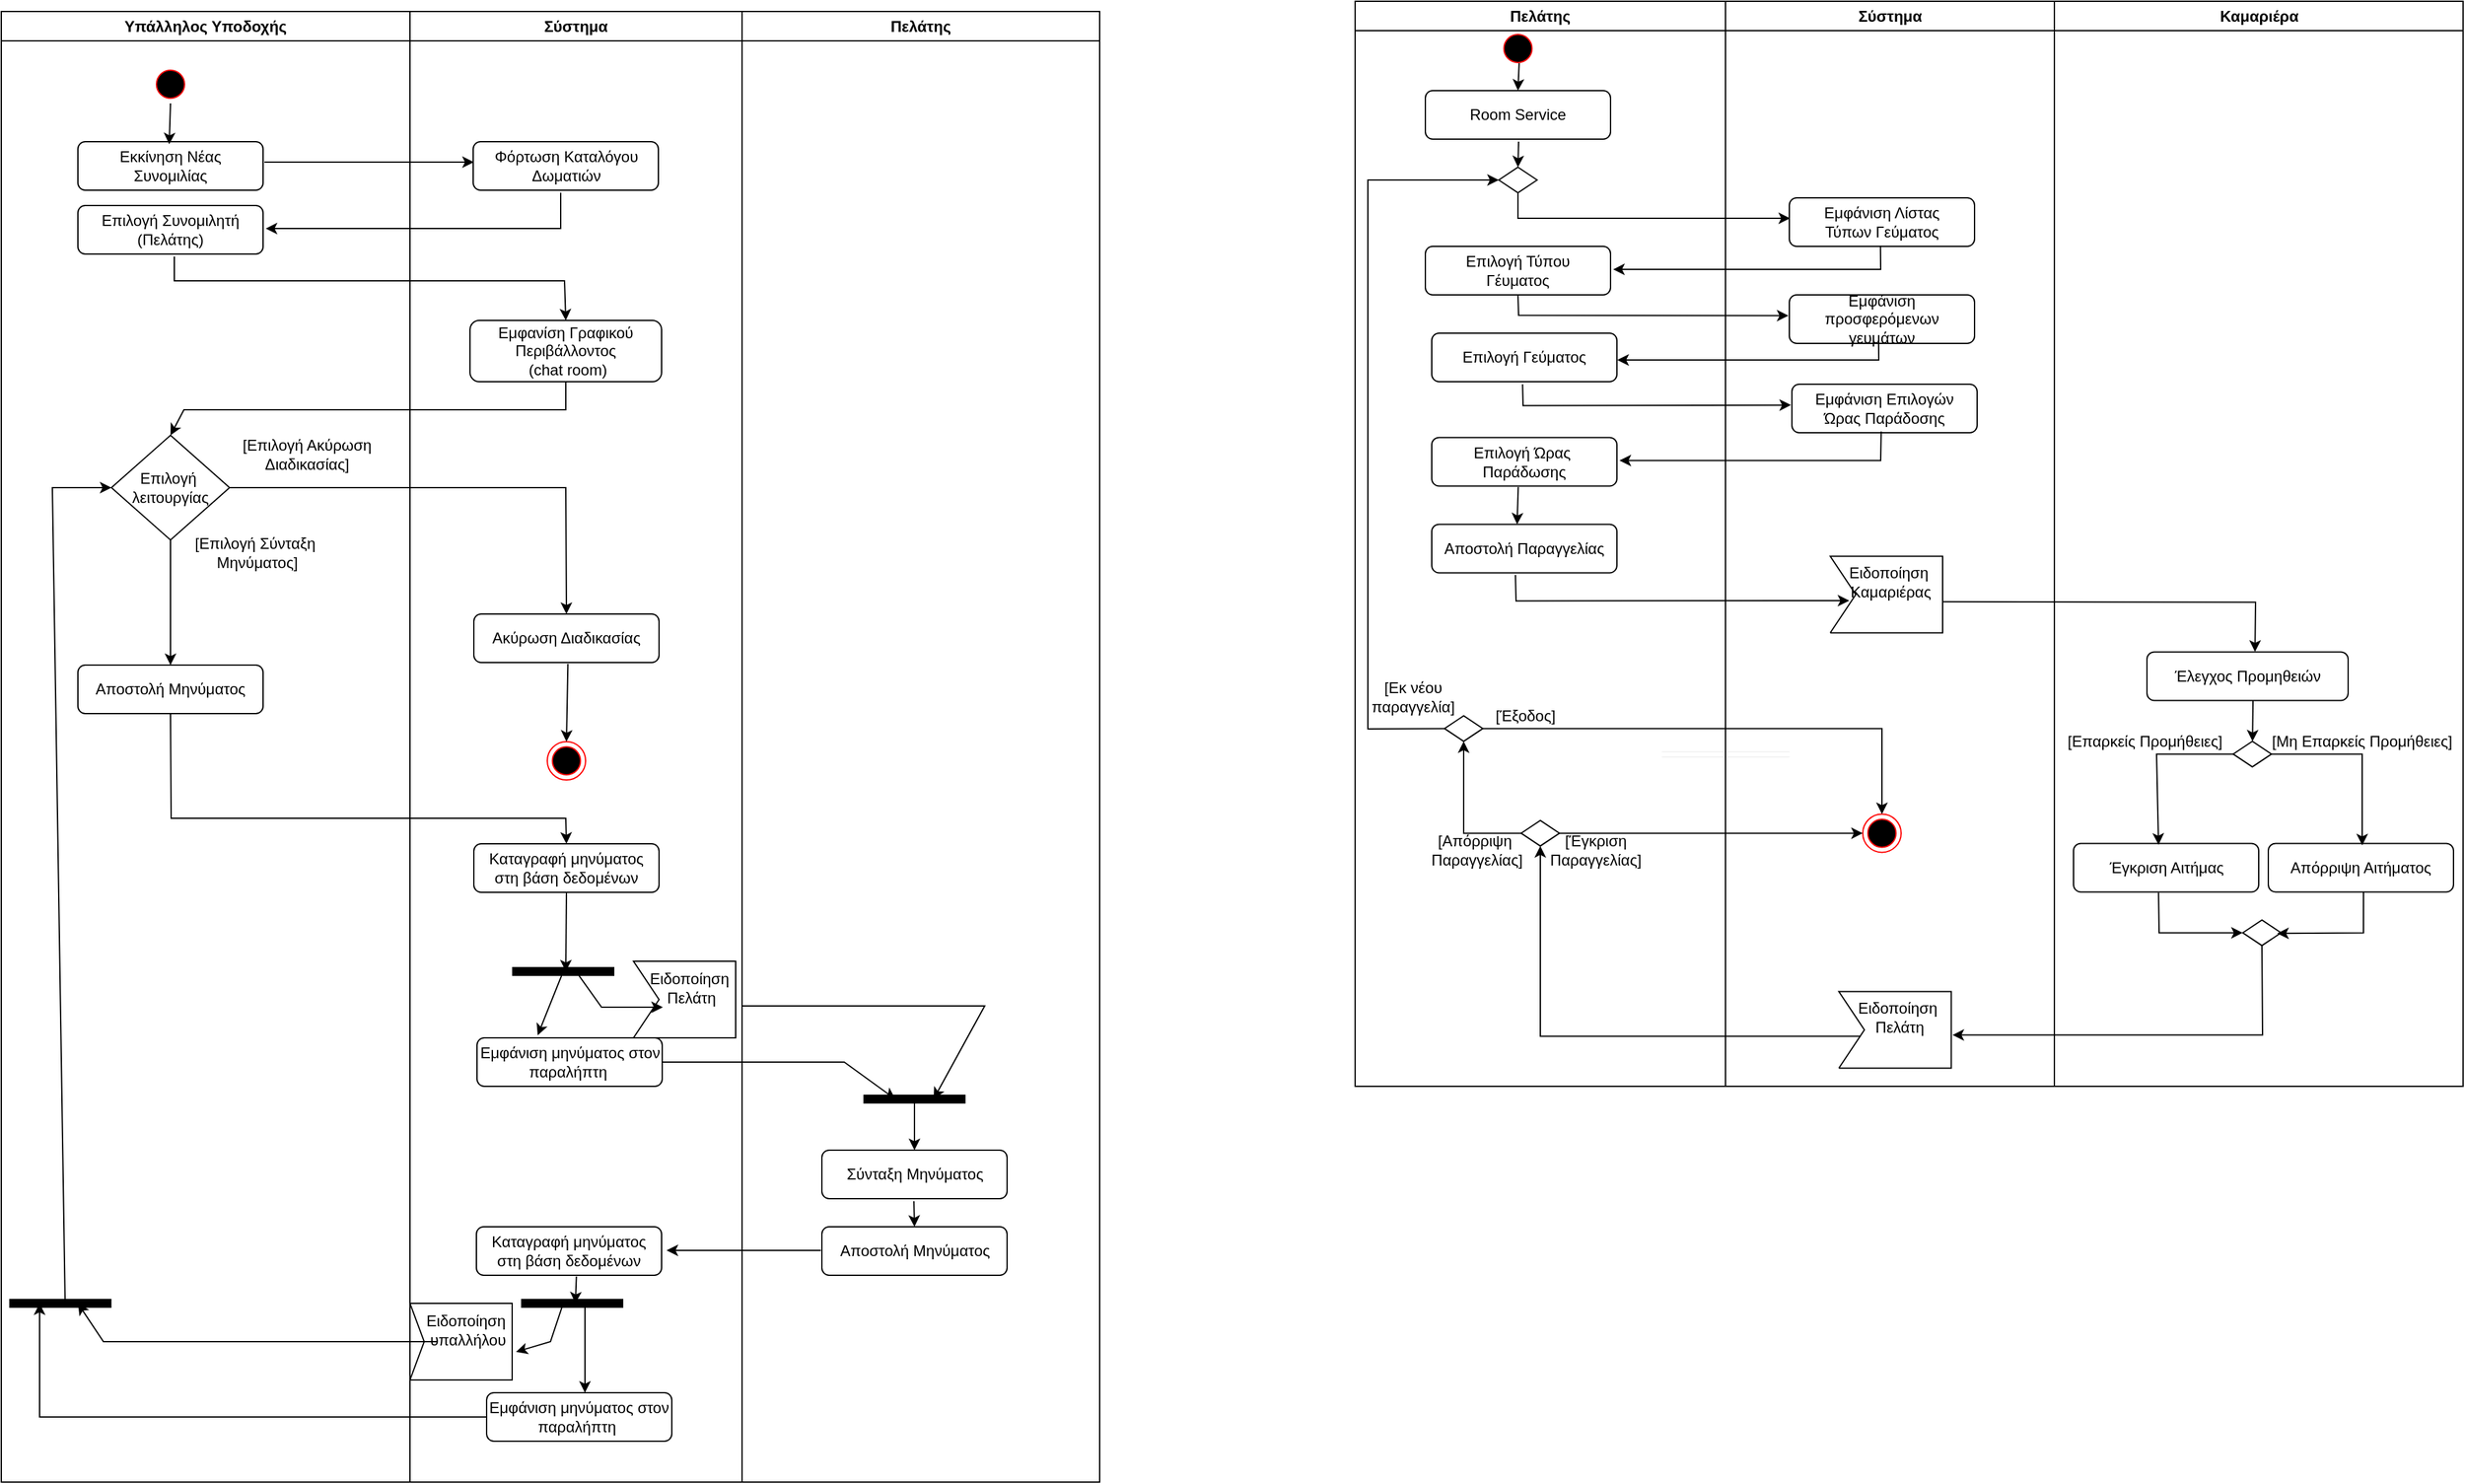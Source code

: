 <mxfile version="16.1.2" type="device"><diagram name="Page-1" id="e7e014a7-5840-1c2e-5031-d8a46d1fe8dd"><mxGraphModel dx="1325" dy="739" grid="1" gridSize="10" guides="1" tooltips="1" connect="1" arrows="1" fold="1" page="1" pageScale="1" pageWidth="1169" pageHeight="826" background="none" math="0" shadow="0"><root><mxCell id="0"/><mxCell id="1" parent="0"/><mxCell id="3" value="Σύστημα" style="swimlane;whiteSpace=wrap;startSize=23;" parent="1" vertex="1"><mxGeometry x="460" y="128" width="260" height="1152" as="geometry"/></mxCell><mxCell id="Ntb666Q8FlSCOj1z0Y-F-52" value="Εμφανίση Γραφικού&lt;br&gt;Περιβάλλοντος&lt;br&gt;&amp;nbsp;(chat room)" style="rounded=1;whiteSpace=wrap;html=1;" parent="3" vertex="1"><mxGeometry x="47" y="242" width="150" height="48" as="geometry"/></mxCell><mxCell id="Ntb666Q8FlSCOj1z0Y-F-59" value="Ακύρωση Διαδικασίας" style="rounded=1;whiteSpace=wrap;html=1;" parent="3" vertex="1"><mxGeometry x="50" y="472" width="145" height="38" as="geometry"/></mxCell><mxCell id="Ntb666Q8FlSCOj1z0Y-F-79" value="Καταγραφή μηνύματος στη βάση δεδομένων" style="rounded=1;whiteSpace=wrap;html=1;" parent="3" vertex="1"><mxGeometry x="50" y="652" width="145" height="38" as="geometry"/></mxCell><mxCell id="Ntb666Q8FlSCOj1z0Y-F-86" value="Εμφάνιση μηνύματος στον παραλήπτη&amp;nbsp;" style="rounded=1;whiteSpace=wrap;html=1;" parent="3" vertex="1"><mxGeometry x="52.5" y="804" width="145" height="38" as="geometry"/></mxCell><mxCell id="Ntb666Q8FlSCOj1z0Y-F-87" value="" style="endArrow=classic;html=1;rounded=0;" parent="3" edge="1"><mxGeometry width="50" height="50" relative="1" as="geometry"><mxPoint x="120" y="752" as="sourcePoint"/><mxPoint x="100" y="802" as="targetPoint"/><Array as="points"/></mxGeometry></mxCell><mxCell id="Ntb666Q8FlSCOj1z0Y-F-98" value="Καταγραφή μηνύματος στη βάση δεδομένων" style="rounded=1;whiteSpace=wrap;html=1;" parent="3" vertex="1"><mxGeometry x="52" y="952" width="145" height="38" as="geometry"/></mxCell><mxCell id="9PGvNN86QmHcm4HxjAkt-27" value="" style="endArrow=classic;html=1;rounded=0;exitX=0.5;exitY=1;exitDx=0;exitDy=0;" parent="3" source="Ntb666Q8FlSCOj1z0Y-F-79" edge="1"><mxGeometry width="50" height="50" relative="1" as="geometry"><mxPoint x="180" y="792" as="sourcePoint"/><mxPoint x="122" y="752" as="targetPoint"/></mxGeometry></mxCell><mxCell id="9PGvNN86QmHcm4HxjAkt-30" value="" style="endArrow=none;html=1;rounded=0;" parent="3" edge="1"><mxGeometry width="50" height="50" relative="1" as="geometry"><mxPoint x="175" y="804" as="sourcePoint"/><mxPoint x="175" y="804" as="targetPoint"/><Array as="points"><mxPoint x="195" y="774"/><mxPoint x="175" y="744"/><mxPoint x="255" y="744"/><mxPoint x="255" y="804"/></Array></mxGeometry></mxCell><mxCell id="9PGvNN86QmHcm4HxjAkt-32" value="Ειδοποίηση&amp;nbsp;&lt;br&gt;Πελάτη" style="text;html=1;align=center;verticalAlign=middle;resizable=0;points=[];autosize=1;strokeColor=none;fillColor=none;" parent="3" vertex="1"><mxGeometry x="180" y="750" width="80" height="30" as="geometry"/></mxCell><mxCell id="9PGvNN86QmHcm4HxjAkt-38" value="Εμφάνιση μηνύματος στον παραλήπτη&amp;nbsp;" style="rounded=1;whiteSpace=wrap;html=1;" parent="3" vertex="1"><mxGeometry x="60" y="1082" width="145" height="38" as="geometry"/></mxCell><mxCell id="9PGvNN86QmHcm4HxjAkt-41" value="" style="endArrow=classic;html=1;rounded=0;exitX=0.54;exitY=1.026;exitDx=0;exitDy=0;entryX=0.5;entryY=0;entryDx=0;entryDy=0;exitPerimeter=0;" parent="3" source="Ntb666Q8FlSCOj1z0Y-F-98" edge="1"><mxGeometry width="50" height="50" relative="1" as="geometry"><mxPoint x="130" y="990" as="sourcePoint"/><mxPoint x="129.505" y="1012" as="targetPoint"/></mxGeometry></mxCell><mxCell id="9PGvNN86QmHcm4HxjAkt-79" value="" style="endArrow=classic;html=1;rounded=0;entryX=0.975;entryY=1.067;entryDx=0;entryDy=0;entryPerimeter=0;" parent="3" target="9PGvNN86QmHcm4HxjAkt-43" edge="1"><mxGeometry width="50" height="50" relative="1" as="geometry"><mxPoint x="120" y="1012" as="sourcePoint"/><mxPoint x="100" y="1062" as="targetPoint"/><Array as="points"><mxPoint x="110" y="1042"/></Array></mxGeometry></mxCell><mxCell id="9PGvNN86QmHcm4HxjAkt-81" value="" style="endArrow=none;html=1;rounded=0;strokeWidth=7;" parent="3" edge="1"><mxGeometry width="50" height="50" relative="1" as="geometry"><mxPoint x="87" y="1012" as="sourcePoint"/><mxPoint x="167" y="1012" as="targetPoint"/></mxGeometry></mxCell><mxCell id="9PGvNN86QmHcm4HxjAkt-42" value="" style="endArrow=none;html=1;rounded=0;" parent="3" edge="1"><mxGeometry width="50" height="50" relative="1" as="geometry"><mxPoint y="1072" as="sourcePoint"/><mxPoint y="1072" as="targetPoint"/><Array as="points"><mxPoint x="11.12" y="1042"/><mxPoint y="1012"/><mxPoint x="80" y="1012"/><mxPoint x="80" y="1072"/></Array></mxGeometry></mxCell><mxCell id="9PGvNN86QmHcm4HxjAkt-43" value="Ειδοποίηση&amp;nbsp;&lt;br&gt;υπαλλήλου" style="text;html=1;align=center;verticalAlign=middle;resizable=0;points=[];autosize=1;strokeColor=none;fillColor=none;" parent="3" vertex="1"><mxGeometry x="5" y="1018" width="80" height="30" as="geometry"/></mxCell><mxCell id="9PGvNN86QmHcm4HxjAkt-84" value="Σύστημα" style="swimlane;whiteSpace=wrap;startSize=23;" parent="3" vertex="1"><mxGeometry width="260" height="1152" as="geometry"/></mxCell><mxCell id="9PGvNN86QmHcm4HxjAkt-97" value="" style="endArrow=classic;html=1;rounded=0;" parent="9PGvNN86QmHcm4HxjAkt-84" edge="1"><mxGeometry width="50" height="50" relative="1" as="geometry"><mxPoint x="137" y="1012" as="sourcePoint"/><mxPoint x="137" y="1082" as="targetPoint"/><Array as="points"/></mxGeometry></mxCell><mxCell id="9PGvNN86QmHcm4HxjAkt-98" value="" style="endArrow=none;html=1;rounded=0;strokeWidth=7;" parent="9PGvNN86QmHcm4HxjAkt-84" edge="1"><mxGeometry width="50" height="50" relative="1" as="geometry"><mxPoint x="87" y="1012" as="sourcePoint"/><mxPoint x="167" y="1012" as="targetPoint"/></mxGeometry></mxCell><mxCell id="2" value="Υπάλληλος Υποδοχής" style="swimlane;whiteSpace=wrap" parent="9PGvNN86QmHcm4HxjAkt-84" vertex="1"><mxGeometry x="-320" width="320" height="1152" as="geometry"/></mxCell><mxCell id="Ntb666Q8FlSCOj1z0Y-F-70" value="Επιλογή&amp;nbsp;&lt;br&gt;λειτουργίας" style="rhombus;whiteSpace=wrap;html=1;" parent="2" vertex="1"><mxGeometry x="86.25" y="332" width="92.5" height="82" as="geometry"/></mxCell><mxCell id="Ntb666Q8FlSCOj1z0Y-F-76" value="[Επιλογή Σύνταξη&amp;nbsp;&lt;br&gt;Μηνύματος]" style="text;html=1;align=center;verticalAlign=middle;resizable=0;points=[];autosize=1;strokeColor=none;fillColor=none;" parent="2" vertex="1"><mxGeometry x="145" y="409" width="110" height="30" as="geometry"/></mxCell><mxCell id="Ntb666Q8FlSCOj1z0Y-F-84" value="Αποστολή Μηνύματος" style="rounded=1;whiteSpace=wrap;html=1;" parent="2" vertex="1"><mxGeometry x="60" y="512" width="145" height="38" as="geometry"/></mxCell><mxCell id="Ntb666Q8FlSCOj1z0Y-F-118" value="" style="ellipse;shape=startState;fillColor=#000000;strokeColor=#ff0000;" parent="2" vertex="1"><mxGeometry x="117.5" y="42" width="30" height="30" as="geometry"/></mxCell><mxCell id="Ntb666Q8FlSCOj1z0Y-F-119" value="Εκκίνηση Νέας &lt;br&gt;Συνομιλίας" style="rounded=1;whiteSpace=wrap;html=1;" parent="2" vertex="1"><mxGeometry x="60" y="102" width="145" height="38" as="geometry"/></mxCell><mxCell id="Ntb666Q8FlSCOj1z0Y-F-120" value="" style="endArrow=classic;html=1;rounded=0;exitX=0.5;exitY=1;exitDx=0;exitDy=0;entryX=0.493;entryY=0.053;entryDx=0;entryDy=0;entryPerimeter=0;" parent="2" source="Ntb666Q8FlSCOj1z0Y-F-118" target="Ntb666Q8FlSCOj1z0Y-F-119" edge="1"><mxGeometry width="50" height="50" relative="1" as="geometry"><mxPoint x="-87" y="234" as="sourcePoint"/><mxPoint x="-535.5" y="14" as="targetPoint"/></mxGeometry></mxCell><mxCell id="Ntb666Q8FlSCOj1z0Y-F-121" value="Επιλογή Συνομιλητή&lt;br&gt;(Πελάτης)" style="rounded=1;whiteSpace=wrap;html=1;" parent="2" vertex="1"><mxGeometry x="60" y="152" width="145" height="38" as="geometry"/></mxCell><mxCell id="Ntb666Q8FlSCOj1z0Y-F-75" value="[Επιλογή Ακύρωση &lt;br&gt;Διαδικασίας]" style="text;html=1;align=center;verticalAlign=middle;resizable=0;points=[];autosize=1;strokeColor=none;fillColor=none;" parent="2" vertex="1"><mxGeometry x="178.75" y="332" width="120" height="30" as="geometry"/></mxCell><mxCell id="9PGvNN86QmHcm4HxjAkt-7" value="" style="endArrow=classic;html=1;rounded=0;exitX=0.5;exitY=1;exitDx=0;exitDy=0;entryX=0.5;entryY=0;entryDx=0;entryDy=0;" parent="2" source="Ntb666Q8FlSCOj1z0Y-F-70" target="Ntb666Q8FlSCOj1z0Y-F-84" edge="1"><mxGeometry width="50" height="50" relative="1" as="geometry"><mxPoint x="210" y="362" as="sourcePoint"/><mxPoint x="132.5" y="472" as="targetPoint"/></mxGeometry></mxCell><mxCell id="9PGvNN86QmHcm4HxjAkt-48" value="" style="endArrow=classic;html=1;rounded=0;entryX=0;entryY=0.5;entryDx=0;entryDy=0;" parent="2" target="Ntb666Q8FlSCOj1z0Y-F-70" edge="1"><mxGeometry width="50" height="50" relative="1" as="geometry"><mxPoint x="50" y="1012" as="sourcePoint"/><mxPoint x="400" y="1002" as="targetPoint"/><Array as="points"><mxPoint x="40" y="373"/></Array></mxGeometry></mxCell><mxCell id="9PGvNN86QmHcm4HxjAkt-82" value="" style="endArrow=none;html=1;rounded=0;strokeWidth=7;" parent="2" edge="1"><mxGeometry width="50" height="50" relative="1" as="geometry"><mxPoint x="6.25" y="1012" as="sourcePoint"/><mxPoint x="86.25" y="1012" as="targetPoint"/><Array as="points"><mxPoint x="46.25" y="1012"/><mxPoint x="66.25" y="1012"/></Array></mxGeometry></mxCell><mxCell id="9PGvNN86QmHcm4HxjAkt-5" value="" style="endArrow=classic;html=1;rounded=0;exitX=0.5;exitY=1;exitDx=0;exitDy=0;entryX=0.5;entryY=0;entryDx=0;entryDy=0;" parent="3" source="Ntb666Q8FlSCOj1z0Y-F-52" target="Ntb666Q8FlSCOj1z0Y-F-70" edge="1"><mxGeometry width="50" height="50" relative="1" as="geometry"><mxPoint x="-100" y="362" as="sourcePoint"/><mxPoint x="-50" y="312" as="targetPoint"/><Array as="points"><mxPoint x="122" y="312"/><mxPoint x="-177" y="312"/></Array></mxGeometry></mxCell><mxCell id="9PGvNN86QmHcm4HxjAkt-6" value="" style="endArrow=classic;html=1;rounded=0;exitX=1;exitY=0.5;exitDx=0;exitDy=0;entryX=0.5;entryY=0;entryDx=0;entryDy=0;" parent="3" source="Ntb666Q8FlSCOj1z0Y-F-70" target="Ntb666Q8FlSCOj1z0Y-F-59" edge="1"><mxGeometry width="50" height="50" relative="1" as="geometry"><mxPoint x="-100" y="362" as="sourcePoint"/><mxPoint x="-50" y="312" as="targetPoint"/><Array as="points"><mxPoint x="122" y="373"/></Array></mxGeometry></mxCell><mxCell id="Ntb666Q8FlSCOj1z0Y-F-83" value="" style="endArrow=classic;html=1;rounded=0;entryX=0.5;entryY=0;entryDx=0;entryDy=0;exitX=0.5;exitY=1;exitDx=0;exitDy=0;" parent="3" source="Ntb666Q8FlSCOj1z0Y-F-84" target="Ntb666Q8FlSCOj1z0Y-F-79" edge="1"><mxGeometry width="50" height="50" relative="1" as="geometry"><mxPoint x="-182.5" y="642" as="sourcePoint"/><mxPoint x="87.5" y="662" as="targetPoint"/><Array as="points"><mxPoint x="-187" y="632"/><mxPoint x="122" y="632"/></Array></mxGeometry></mxCell><mxCell id="4" value="Πελάτης" style="swimlane;whiteSpace=wrap;startSize=23;" parent="1" vertex="1"><mxGeometry x="720" y="128" width="280" height="1152" as="geometry"/></mxCell><mxCell id="Ntb666Q8FlSCOj1z0Y-F-89" value="Σύνταξη Μηνύματος" style="rounded=1;whiteSpace=wrap;html=1;" parent="4" vertex="1"><mxGeometry x="62.5" y="892" width="145" height="38" as="geometry"/></mxCell><mxCell id="Ntb666Q8FlSCOj1z0Y-F-94" value="Αποστολή Μηνύματος" style="rounded=1;whiteSpace=wrap;html=1;" parent="4" vertex="1"><mxGeometry x="62.5" y="952" width="145" height="38" as="geometry"/></mxCell><mxCell id="Ntb666Q8FlSCOj1z0Y-F-95" value="" style="endArrow=classic;html=1;rounded=0;exitX=0.497;exitY=1.053;exitDx=0;exitDy=0;exitPerimeter=0;entryX=0.5;entryY=0;entryDx=0;entryDy=0;" parent="4" source="Ntb666Q8FlSCOj1z0Y-F-89" target="Ntb666Q8FlSCOj1z0Y-F-94" edge="1"><mxGeometry width="50" height="50" relative="1" as="geometry"><mxPoint x="132" y="812" as="sourcePoint"/><mxPoint x="180" y="892" as="targetPoint"/></mxGeometry></mxCell><mxCell id="9PGvNN86QmHcm4HxjAkt-74" value="" style="endArrow=none;html=1;rounded=0;strokeWidth=7;" parent="4" edge="1"><mxGeometry width="50" height="50" relative="1" as="geometry"><mxPoint x="95" y="852" as="sourcePoint"/><mxPoint x="175" y="852" as="targetPoint"/></mxGeometry></mxCell><mxCell id="Ntb666Q8FlSCOj1z0Y-F-48" value="" style="endArrow=classic;html=1;rounded=0;entryX=0.5;entryY=0;entryDx=0;entryDy=0;" parent="1" target="Ntb666Q8FlSCOj1z0Y-F-52" edge="1"><mxGeometry width="50" height="50" relative="1" as="geometry"><mxPoint x="275.5" y="320" as="sourcePoint"/><mxPoint x="578.405" y="371.444" as="targetPoint"/><Array as="points"><mxPoint x="275.5" y="339"/><mxPoint x="581" y="339"/></Array></mxGeometry></mxCell><mxCell id="Ntb666Q8FlSCOj1z0Y-F-77" value="" style="ellipse;shape=endState;fillColor=#000000;strokeColor=#ff0000" parent="1" vertex="1"><mxGeometry x="567.5" y="700" width="30" height="30" as="geometry"/></mxCell><mxCell id="Ntb666Q8FlSCOj1z0Y-F-78" value="" style="endArrow=classic;html=1;rounded=0;entryX=0.5;entryY=0;entryDx=0;entryDy=0;exitX=0.508;exitY=1.026;exitDx=0;exitDy=0;exitPerimeter=0;" parent="1" source="Ntb666Q8FlSCOj1z0Y-F-59" target="Ntb666Q8FlSCOj1z0Y-F-77" edge="1"><mxGeometry width="50" height="50" relative="1" as="geometry"><mxPoint x="597.5" y="650" as="sourcePoint"/><mxPoint x="517.5" y="640" as="targetPoint"/></mxGeometry></mxCell><mxCell id="Ntb666Q8FlSCOj1z0Y-F-99" value="" style="endArrow=classic;html=1;rounded=0;exitX=-0.006;exitY=0.486;exitDx=0;exitDy=0;exitPerimeter=0;entryX=1.027;entryY=0.486;entryDx=0;entryDy=0;entryPerimeter=0;" parent="1" source="Ntb666Q8FlSCOj1z0Y-F-94" target="Ntb666Q8FlSCOj1z0Y-F-98" edge="1"><mxGeometry width="50" height="50" relative="1" as="geometry"><mxPoint x="561.13" y="880.0" as="sourcePoint"/><mxPoint x="690" y="800" as="targetPoint"/><Array as="points"/></mxGeometry></mxCell><mxCell id="Ntb666Q8FlSCOj1z0Y-F-103" value="Φόρτωση Καταλόγου Δωματιών" style="rounded=1;whiteSpace=wrap;html=1;" parent="1" vertex="1"><mxGeometry x="509.5" y="230" width="145" height="38" as="geometry"/></mxCell><mxCell id="Ntb666Q8FlSCOj1z0Y-F-107" value="" style="endArrow=classic;html=1;rounded=0;exitX=1.007;exitY=0.421;exitDx=0;exitDy=0;exitPerimeter=0;" parent="1" source="Ntb666Q8FlSCOj1z0Y-F-119" edge="1"><mxGeometry width="50" height="50" relative="1" as="geometry"><mxPoint x="370" y="419" as="sourcePoint"/><mxPoint x="510" y="246" as="targetPoint"/></mxGeometry></mxCell><mxCell id="Ntb666Q8FlSCOj1z0Y-F-109" value="" style="endArrow=classic;html=1;rounded=0;entryX=1.014;entryY=0.474;entryDx=0;entryDy=0;entryPerimeter=0;" parent="1" target="Ntb666Q8FlSCOj1z0Y-F-121" edge="1"><mxGeometry width="50" height="50" relative="1" as="geometry"><mxPoint x="578" y="270" as="sourcePoint"/><mxPoint x="380" y="305" as="targetPoint"/><Array as="points"><mxPoint x="578" y="298"/></Array></mxGeometry></mxCell><mxCell id="Ntb666Q8FlSCOj1z0Y-F-163" value="Πελάτης" style="swimlane;whiteSpace=wrap" parent="1" vertex="1"><mxGeometry x="1200" y="120" width="290" height="850" as="geometry"/></mxCell><mxCell id="Ntb666Q8FlSCOj1z0Y-F-173" value="" style="ellipse;shape=startState;fillColor=#000000;strokeColor=#ff0000;" parent="Ntb666Q8FlSCOj1z0Y-F-163" vertex="1"><mxGeometry x="112.5" y="22" width="30" height="30" as="geometry"/></mxCell><mxCell id="Ntb666Q8FlSCOj1z0Y-F-175" value="" style="endArrow=classic;html=1;rounded=0;entryX=0.5;entryY=0;entryDx=0;entryDy=0;" parent="Ntb666Q8FlSCOj1z0Y-F-163" target="Ntb666Q8FlSCOj1z0Y-F-247" edge="1"><mxGeometry width="50" height="50" relative="1" as="geometry"><mxPoint x="128" y="110" as="sourcePoint"/><mxPoint x="131.485" y="72.014" as="targetPoint"/></mxGeometry></mxCell><mxCell id="Ntb666Q8FlSCOj1z0Y-F-241" value="" style="rhombus;whiteSpace=wrap;html=1;" parent="Ntb666Q8FlSCOj1z0Y-F-163" vertex="1"><mxGeometry x="130" y="641.72" width="30" height="20" as="geometry"/></mxCell><mxCell id="Ntb666Q8FlSCOj1z0Y-F-244" value="[Έγκριση&lt;br&gt;Παραγγελίας]" style="text;html=1;align=center;verticalAlign=middle;resizable=0;points=[];autosize=1;strokeColor=none;fillColor=none;" parent="Ntb666Q8FlSCOj1z0Y-F-163" vertex="1"><mxGeometry x="142.5" y="649.72" width="90" height="30" as="geometry"/></mxCell><mxCell id="Ntb666Q8FlSCOj1z0Y-F-247" value="" style="rhombus;whiteSpace=wrap;html=1;" parent="Ntb666Q8FlSCOj1z0Y-F-163" vertex="1"><mxGeometry x="112.5" y="130" width="30" height="20" as="geometry"/></mxCell><mxCell id="Ntb666Q8FlSCOj1z0Y-F-252" value="[Έξοδος]" style="text;html=1;align=center;verticalAlign=middle;resizable=0;points=[];autosize=1;strokeColor=none;fillColor=none;" parent="Ntb666Q8FlSCOj1z0Y-F-163" vertex="1"><mxGeometry x="102.5" y="549.72" width="60" height="20" as="geometry"/></mxCell><mxCell id="Ntb666Q8FlSCOj1z0Y-F-183" value="Αποστολή Παραγγελίας" style="rounded=1;whiteSpace=wrap;html=1;" parent="Ntb666Q8FlSCOj1z0Y-F-163" vertex="1"><mxGeometry x="60" y="409.72" width="145" height="38" as="geometry"/></mxCell><mxCell id="axrKcTHaxdw27ssF1IoJ-23" value="[Απόρριψη&amp;nbsp;&lt;br&gt;Παραγγελίας]" style="text;html=1;align=center;verticalAlign=middle;resizable=0;points=[];autosize=1;strokeColor=none;fillColor=none;" vertex="1" parent="Ntb666Q8FlSCOj1z0Y-F-163"><mxGeometry x="50" y="649.72" width="90" height="30" as="geometry"/></mxCell><mxCell id="axrKcTHaxdw27ssF1IoJ-24" value="" style="rhombus;whiteSpace=wrap;html=1;" vertex="1" parent="Ntb666Q8FlSCOj1z0Y-F-163"><mxGeometry x="70" y="559.72" width="30" height="20" as="geometry"/></mxCell><mxCell id="axrKcTHaxdw27ssF1IoJ-26" value="" style="endArrow=classic;html=1;rounded=0;endSize=6;sourcePerimeterSpacing=6;targetPerimeterSpacing=6;strokeWidth=1;exitX=0;exitY=0.5;exitDx=0;exitDy=0;entryX=0.5;entryY=1;entryDx=0;entryDy=0;" edge="1" parent="Ntb666Q8FlSCOj1z0Y-F-163" source="Ntb666Q8FlSCOj1z0Y-F-241" target="axrKcTHaxdw27ssF1IoJ-24"><mxGeometry width="50" height="50" relative="1" as="geometry"><mxPoint x="130" y="651.72" as="sourcePoint"/><mxPoint x="180" y="601.72" as="targetPoint"/><Array as="points"><mxPoint x="85" y="651.72"/></Array></mxGeometry></mxCell><mxCell id="axrKcTHaxdw27ssF1IoJ-27" value="[Εκ νέου &lt;br&gt;παραγγελία]" style="text;html=1;align=center;verticalAlign=middle;resizable=0;points=[];autosize=1;strokeColor=none;fillColor=none;" vertex="1" parent="Ntb666Q8FlSCOj1z0Y-F-163"><mxGeometry x="5" y="529.72" width="80" height="30" as="geometry"/></mxCell><mxCell id="axrKcTHaxdw27ssF1IoJ-28" value="" style="endArrow=classic;html=1;rounded=0;labelBackgroundColor=default;fontFamily=Helvetica;fontSize=11;fontColor=default;endSize=6;sourcePerimeterSpacing=6;targetPerimeterSpacing=6;strokeColor=default;strokeWidth=1;shape=connector;exitX=0;exitY=0.5;exitDx=0;exitDy=0;entryX=0;entryY=0.5;entryDx=0;entryDy=0;" edge="1" parent="Ntb666Q8FlSCOj1z0Y-F-163" source="axrKcTHaxdw27ssF1IoJ-24" target="Ntb666Q8FlSCOj1z0Y-F-247"><mxGeometry width="50" height="50" relative="1" as="geometry"><mxPoint x="210" y="540" as="sourcePoint"/><mxPoint x="260" y="490" as="targetPoint"/><Array as="points"><mxPoint x="10" y="570"/><mxPoint x="10" y="500"/><mxPoint x="10" y="140"/></Array></mxGeometry></mxCell><mxCell id="axrKcTHaxdw27ssF1IoJ-30" value="Room Service" style="rounded=1;whiteSpace=wrap;html=1;" vertex="1" parent="Ntb666Q8FlSCOj1z0Y-F-163"><mxGeometry x="55" y="70" width="145" height="38" as="geometry"/></mxCell><mxCell id="axrKcTHaxdw27ssF1IoJ-32" value="" style="endArrow=classic;html=1;rounded=0;entryX=0.5;entryY=0;entryDx=0;entryDy=0;exitX=0.531;exitY=0.883;exitDx=0;exitDy=0;exitPerimeter=0;" edge="1" parent="Ntb666Q8FlSCOj1z0Y-F-163" source="Ntb666Q8FlSCOj1z0Y-F-173" target="axrKcTHaxdw27ssF1IoJ-30"><mxGeometry width="50" height="50" relative="1" as="geometry"><mxPoint x="138" y="120" as="sourcePoint"/><mxPoint x="137.5" y="140" as="targetPoint"/></mxGeometry></mxCell><mxCell id="axrKcTHaxdw27ssF1IoJ-36" value="Επιλογή Γεύματος" style="rounded=1;whiteSpace=wrap;html=1;" vertex="1" parent="Ntb666Q8FlSCOj1z0Y-F-163"><mxGeometry x="60" y="260" width="145" height="38" as="geometry"/></mxCell><mxCell id="Ntb666Q8FlSCOj1z0Y-F-177" value="Σύστημα" style="swimlane;whiteSpace=wrap;startSize=23;" parent="1" vertex="1"><mxGeometry x="1490" y="120" width="257.5" height="850" as="geometry"/></mxCell><mxCell id="Ntb666Q8FlSCOj1z0Y-F-242" value="" style="ellipse;html=1;shape=endState;fillColor=#000000;strokeColor=#ff0000;" parent="Ntb666Q8FlSCOj1z0Y-F-177" vertex="1"><mxGeometry x="107.5" y="636.72" width="30" height="30" as="geometry"/></mxCell><mxCell id="Ntb666Q8FlSCOj1z0Y-F-176" value="Επιλογή Τύπου &lt;br&gt;Γέυματος" style="rounded=1;whiteSpace=wrap;html=1;" parent="Ntb666Q8FlSCOj1z0Y-F-177" vertex="1"><mxGeometry x="-235" y="192" width="145" height="38" as="geometry"/></mxCell><mxCell id="Ntb666Q8FlSCOj1z0Y-F-203" value="Επιλογή Ώρας&amp;nbsp;&lt;br&gt;Παράδωσης" style="rounded=1;whiteSpace=wrap;html=1;" parent="Ntb666Q8FlSCOj1z0Y-F-177" vertex="1"><mxGeometry x="-230" y="341.72" width="145" height="38" as="geometry"/></mxCell><mxCell id="Ntb666Q8FlSCOj1z0Y-F-205" value="Εμφάνιση Επιλογών&lt;br&gt;Ώρας Παράδοσης" style="rounded=1;whiteSpace=wrap;html=1;" parent="Ntb666Q8FlSCOj1z0Y-F-177" vertex="1"><mxGeometry x="52" y="300" width="145" height="38" as="geometry"/></mxCell><mxCell id="Ntb666Q8FlSCOj1z0Y-F-199" value="Εμφάνιση Λίστας&lt;br&gt;Τύπων Γεύματος" style="rounded=1;whiteSpace=wrap;html=1;" parent="Ntb666Q8FlSCOj1z0Y-F-177" vertex="1"><mxGeometry x="50" y="154" width="145" height="38" as="geometry"/></mxCell><mxCell id="Ntb666Q8FlSCOj1z0Y-F-201" value="" style="endArrow=classic;html=1;rounded=0;entryX=1.014;entryY=0.474;entryDx=0;entryDy=0;entryPerimeter=0;exitX=0.492;exitY=0.985;exitDx=0;exitDy=0;exitPerimeter=0;" parent="Ntb666Q8FlSCOj1z0Y-F-177" source="Ntb666Q8FlSCOj1z0Y-F-199" target="Ntb666Q8FlSCOj1z0Y-F-176" edge="1"><mxGeometry width="50" height="50" relative="1" as="geometry"><mxPoint x="130.5" y="210.0" as="sourcePoint"/><mxPoint x="-67.5" y="245" as="targetPoint"/><Array as="points"><mxPoint x="121.5" y="210"/></Array></mxGeometry></mxCell><mxCell id="Ntb666Q8FlSCOj1z0Y-F-206" value="" style="endArrow=classic;html=1;rounded=0;exitX=0.525;exitY=1.009;exitDx=0;exitDy=0;exitPerimeter=0;entryX=-0.005;entryY=0.429;entryDx=0;entryDy=0;entryPerimeter=0;" parent="Ntb666Q8FlSCOj1z0Y-F-177" target="Ntb666Q8FlSCOj1z0Y-F-205" edge="1"><mxGeometry width="50" height="50" relative="1" as="geometry"><mxPoint x="-158.875" y="300.062" as="sourcePoint"/><mxPoint x="52.5" y="353.72" as="targetPoint"/><Array as="points"><mxPoint x="-158.5" y="316.72"/></Array></mxGeometry></mxCell><mxCell id="Ntb666Q8FlSCOj1z0Y-F-207" value="" style="endArrow=classic;html=1;rounded=0;entryX=1.014;entryY=0.474;entryDx=0;entryDy=0;entryPerimeter=0;exitX=0.482;exitY=0.974;exitDx=0;exitDy=0;exitPerimeter=0;" parent="Ntb666Q8FlSCOj1z0Y-F-177" source="Ntb666Q8FlSCOj1z0Y-F-205" target="Ntb666Q8FlSCOj1z0Y-F-203" edge="1"><mxGeometry width="50" height="50" relative="1" as="geometry"><mxPoint x="135.5" y="378.0" as="sourcePoint"/><mxPoint x="-62.5" y="413" as="targetPoint"/><Array as="points"><mxPoint x="121.5" y="359.72"/></Array></mxGeometry></mxCell><mxCell id="axrKcTHaxdw27ssF1IoJ-18" value="" style="endArrow=none;html=1;rounded=0;" edge="1" parent="Ntb666Q8FlSCOj1z0Y-F-177"><mxGeometry width="50" height="50" relative="1" as="geometry"><mxPoint x="82.0" y="494.72" as="sourcePoint"/><mxPoint x="82.0" y="494.72" as="targetPoint"/><Array as="points"><mxPoint x="102" y="464.72"/><mxPoint x="82" y="434.72"/><mxPoint x="170" y="434.72"/><mxPoint x="170" y="494.72"/></Array></mxGeometry></mxCell><mxCell id="axrKcTHaxdw27ssF1IoJ-19" value="Ειδοποίηση&amp;nbsp;&lt;br&gt;Καμαριέρας" style="text;html=1;align=center;verticalAlign=middle;resizable=0;points=[];autosize=1;strokeColor=none;fillColor=none;" vertex="1" parent="Ntb666Q8FlSCOj1z0Y-F-177"><mxGeometry x="88.75" y="439.72" width="80" height="30" as="geometry"/></mxCell><mxCell id="axrKcTHaxdw27ssF1IoJ-20" value="" style="endArrow=none;html=1;rounded=0;" edge="1" parent="Ntb666Q8FlSCOj1z0Y-F-177"><mxGeometry width="50" height="50" relative="1" as="geometry"><mxPoint x="88.75" y="835.72" as="sourcePoint"/><mxPoint x="88.75" y="835.72" as="targetPoint"/><Array as="points"><mxPoint x="108.75" y="805.72"/><mxPoint x="88.75" y="775.72"/><mxPoint x="176.75" y="775.72"/><mxPoint x="176.75" y="835.72"/></Array></mxGeometry></mxCell><mxCell id="axrKcTHaxdw27ssF1IoJ-21" value="Ειδοποίηση&amp;nbsp;&lt;br&gt;Πελάτη" style="text;html=1;align=center;verticalAlign=middle;resizable=0;points=[];autosize=1;strokeColor=none;fillColor=none;" vertex="1" parent="Ntb666Q8FlSCOj1z0Y-F-177"><mxGeometry x="95.5" y="780.72" width="80" height="30" as="geometry"/></mxCell><mxCell id="axrKcTHaxdw27ssF1IoJ-33" value="Εμφάνιση προσφερόμενων γευμάτων" style="rounded=1;whiteSpace=wrap;html=1;" vertex="1" parent="Ntb666Q8FlSCOj1z0Y-F-177"><mxGeometry x="50" y="230" width="145" height="38" as="geometry"/></mxCell><mxCell id="axrKcTHaxdw27ssF1IoJ-34" value="" style="endArrow=classic;html=1;rounded=0;entryX=-0.005;entryY=0.429;entryDx=0;entryDy=0;entryPerimeter=0;exitX=0.5;exitY=1;exitDx=0;exitDy=0;" edge="1" parent="Ntb666Q8FlSCOj1z0Y-F-177" target="axrKcTHaxdw27ssF1IoJ-33" source="Ntb666Q8FlSCOj1z0Y-F-176"><mxGeometry width="50" height="50" relative="1" as="geometry"><mxPoint x="-180" y="246" as="sourcePoint"/><mxPoint x="-1439.5" y="163.72" as="targetPoint"/><Array as="points"><mxPoint x="-162" y="246"/></Array></mxGeometry></mxCell><mxCell id="Ntb666Q8FlSCOj1z0Y-F-198" value="" style="endArrow=classic;html=1;rounded=0;entryX=0.5;entryY=1;entryDx=0;entryDy=0;exitX=0.129;exitY=1;exitDx=0;exitDy=0;exitPerimeter=0;" parent="1" source="axrKcTHaxdw27ssF1IoJ-21" target="Ntb666Q8FlSCOj1z0Y-F-241" edge="1"><mxGeometry width="50" height="50" relative="1" as="geometry"><mxPoint x="1545.985" y="929.708" as="sourcePoint"/><mxPoint x="1416.775" y="930.734" as="targetPoint"/><Array as="points"><mxPoint x="1345" y="930.72"/></Array></mxGeometry></mxCell><mxCell id="Ntb666Q8FlSCOj1z0Y-F-178" value="Καμαριέρα" style="swimlane;whiteSpace=wrap;startSize=23;" parent="1" vertex="1"><mxGeometry x="1747.5" y="120" width="320" height="850" as="geometry"/></mxCell><mxCell id="Ntb666Q8FlSCOj1z0Y-F-219" value="Έλεγχος Προμηθειών" style="rounded=1;whiteSpace=wrap;html=1;" parent="Ntb666Q8FlSCOj1z0Y-F-178" vertex="1"><mxGeometry x="72.5" y="509.72" width="157.5" height="38" as="geometry"/></mxCell><mxCell id="Ntb666Q8FlSCOj1z0Y-F-221" value="" style="endArrow=classic;html=1;rounded=0;exitX=0.527;exitY=1.009;exitDx=0;exitDy=0;exitPerimeter=0;" parent="Ntb666Q8FlSCOj1z0Y-F-178" source="Ntb666Q8FlSCOj1z0Y-F-219" target="Ntb666Q8FlSCOj1z0Y-F-222" edge="1"><mxGeometry width="50" height="50" relative="1" as="geometry"><mxPoint x="155" y="539.72" as="sourcePoint"/><mxPoint x="156" y="579.72" as="targetPoint"/></mxGeometry></mxCell><mxCell id="Ntb666Q8FlSCOj1z0Y-F-222" value="" style="rhombus;whiteSpace=wrap;html=1;" parent="Ntb666Q8FlSCOj1z0Y-F-178" vertex="1"><mxGeometry x="140" y="579.72" width="30" height="20" as="geometry"/></mxCell><mxCell id="Ntb666Q8FlSCOj1z0Y-F-167" value="[Μη Επαρκείς Προμήθειες]" style="text;html=1;align=center;verticalAlign=middle;resizable=0;points=[];autosize=1;strokeColor=none;fillColor=none;" parent="Ntb666Q8FlSCOj1z0Y-F-178" vertex="1"><mxGeometry x="160" y="569.72" width="160" height="20" as="geometry"/></mxCell><mxCell id="Ntb666Q8FlSCOj1z0Y-F-179" value="Απόρριψη Αιτήματος" style="rounded=1;whiteSpace=wrap;html=1;" parent="Ntb666Q8FlSCOj1z0Y-F-178" vertex="1"><mxGeometry x="167.5" y="659.72" width="145" height="38" as="geometry"/></mxCell><mxCell id="Ntb666Q8FlSCOj1z0Y-F-180" value="Έγκριση Αιτήμας" style="rounded=1;whiteSpace=wrap;html=1;" parent="Ntb666Q8FlSCOj1z0Y-F-178" vertex="1"><mxGeometry x="15" y="659.72" width="145" height="38" as="geometry"/></mxCell><mxCell id="Ntb666Q8FlSCOj1z0Y-F-224" style="edgeStyle=orthogonalEdgeStyle;rounded=0;orthogonalLoop=1;jettySize=auto;html=1;exitX=1;exitY=0.5;exitDx=0;exitDy=0;entryX=0.507;entryY=0.039;entryDx=0;entryDy=0;entryPerimeter=0;" parent="Ntb666Q8FlSCOj1z0Y-F-178" source="Ntb666Q8FlSCOj1z0Y-F-222" target="Ntb666Q8FlSCOj1z0Y-F-179" edge="1"><mxGeometry relative="1" as="geometry"><mxPoint x="270" y="669.72" as="targetPoint"/></mxGeometry></mxCell><mxCell id="Ntb666Q8FlSCOj1z0Y-F-197" value="" style="endArrow=classic;html=1;rounded=0;entryX=0.459;entryY=0.026;entryDx=0;entryDy=0;entryPerimeter=0;exitX=0;exitY=0.5;exitDx=0;exitDy=0;" parent="Ntb666Q8FlSCOj1z0Y-F-178" source="Ntb666Q8FlSCOj1z0Y-F-222" target="Ntb666Q8FlSCOj1z0Y-F-180" edge="1"><mxGeometry width="50" height="50" relative="1" as="geometry"><mxPoint x="120" y="619.72" as="sourcePoint"/><mxPoint x="-10" y="639.72" as="targetPoint"/><Array as="points"><mxPoint x="80" y="589.72"/></Array></mxGeometry></mxCell><mxCell id="Ntb666Q8FlSCOj1z0Y-F-231" value="[Επαρκείς Προμήθειες]" style="text;html=1;align=center;verticalAlign=middle;resizable=0;points=[];autosize=1;strokeColor=none;fillColor=none;" parent="Ntb666Q8FlSCOj1z0Y-F-178" vertex="1"><mxGeometry y="569.72" width="140" height="20" as="geometry"/></mxCell><mxCell id="Ntb666Q8FlSCOj1z0Y-F-234" value="" style="endArrow=classic;html=1;rounded=0;exitX=0.459;exitY=1.013;exitDx=0;exitDy=0;exitPerimeter=0;entryX=0;entryY=0.5;entryDx=0;entryDy=0;" parent="Ntb666Q8FlSCOj1z0Y-F-178" source="Ntb666Q8FlSCOj1z0Y-F-180" target="Ntb666Q8FlSCOj1z0Y-F-236" edge="1"><mxGeometry width="50" height="50" relative="1" as="geometry"><mxPoint x="170" y="739.72" as="sourcePoint"/><mxPoint x="150" y="729.72" as="targetPoint"/><Array as="points"><mxPoint x="82" y="729.72"/></Array></mxGeometry></mxCell><mxCell id="Ntb666Q8FlSCOj1z0Y-F-236" value="" style="rhombus;whiteSpace=wrap;html=1;" parent="Ntb666Q8FlSCOj1z0Y-F-178" vertex="1"><mxGeometry x="147.5" y="719.72" width="30" height="20" as="geometry"/></mxCell><mxCell id="Ntb666Q8FlSCOj1z0Y-F-237" value="" style="endArrow=classic;html=1;rounded=0;exitX=0.514;exitY=1;exitDx=0;exitDy=0;exitPerimeter=0;entryX=0.9;entryY=0.525;entryDx=0;entryDy=0;entryPerimeter=0;" parent="Ntb666Q8FlSCOj1z0Y-F-178" source="Ntb666Q8FlSCOj1z0Y-F-179" target="Ntb666Q8FlSCOj1z0Y-F-236" edge="1"><mxGeometry width="50" height="50" relative="1" as="geometry"><mxPoint x="91.555" y="708.214" as="sourcePoint"/><mxPoint x="180" y="729.72" as="targetPoint"/><Array as="points"><mxPoint x="242" y="729.72"/></Array></mxGeometry></mxCell><mxCell id="Ntb666Q8FlSCOj1z0Y-F-187" value="" style="endArrow=classic;html=1;rounded=0;exitX=1.015;exitY=1.023;exitDx=0;exitDy=0;exitPerimeter=0;entryX=0.537;entryY=-0.003;entryDx=0;entryDy=0;entryPerimeter=0;" parent="1" source="axrKcTHaxdw27ssF1IoJ-19" target="Ntb666Q8FlSCOj1z0Y-F-219" edge="1"><mxGeometry width="50" height="50" relative="1" as="geometry"><mxPoint x="1650" y="588.72" as="sourcePoint"/><mxPoint x="1817.5" y="588.72" as="targetPoint"/><Array as="points"><mxPoint x="1905" y="590.72"/></Array></mxGeometry></mxCell><mxCell id="Ntb666Q8FlSCOj1z0Y-F-238" value="" style="endArrow=classic;html=1;rounded=0;exitX=0.5;exitY=1;exitDx=0;exitDy=0;entryX=1.028;entryY=0.968;entryDx=0;entryDy=0;entryPerimeter=0;" parent="1" source="Ntb666Q8FlSCOj1z0Y-F-236" target="axrKcTHaxdw27ssF1IoJ-21" edge="1"><mxGeometry width="50" height="50" relative="1" as="geometry"><mxPoint x="1777.5" y="1039.72" as="sourcePoint"/><mxPoint x="1691.13" y="928.72" as="targetPoint"/><Array as="points"><mxPoint x="1910.5" y="929.72"/><mxPoint x="1777.5" y="929.72"/></Array></mxGeometry></mxCell><mxCell id="Ntb666Q8FlSCOj1z0Y-F-243" style="edgeStyle=orthogonalEdgeStyle;rounded=0;orthogonalLoop=1;jettySize=auto;html=1;" parent="1" source="Ntb666Q8FlSCOj1z0Y-F-241" target="Ntb666Q8FlSCOj1z0Y-F-242" edge="1"><mxGeometry relative="1" as="geometry"/></mxCell><mxCell id="Ntb666Q8FlSCOj1z0Y-F-200" value="" style="endArrow=classic;html=1;rounded=0;entryX=0.004;entryY=0.421;entryDx=0;entryDy=0;entryPerimeter=0;exitX=0.5;exitY=1;exitDx=0;exitDy=0;" parent="1" source="Ntb666Q8FlSCOj1z0Y-F-247" target="Ntb666Q8FlSCOj1z0Y-F-199" edge="1"><mxGeometry width="50" height="50" relative="1" as="geometry"><mxPoint x="1327.5" y="280" as="sourcePoint"/><mxPoint x="1552.5" y="306" as="targetPoint"/><Array as="points"><mxPoint x="1327.5" y="290"/></Array></mxGeometry></mxCell><mxCell id="Ntb666Q8FlSCOj1z0Y-F-251" style="edgeStyle=orthogonalEdgeStyle;rounded=0;orthogonalLoop=1;jettySize=auto;html=1;entryX=0.5;entryY=0;entryDx=0;entryDy=0;exitX=1;exitY=0.5;exitDx=0;exitDy=0;" parent="1" source="axrKcTHaxdw27ssF1IoJ-24" target="Ntb666Q8FlSCOj1z0Y-F-242" edge="1"><mxGeometry relative="1" as="geometry"><mxPoint x="1617.5" y="649.72" as="targetPoint"/><Array as="points"><mxPoint x="1613" y="689.72"/></Array><mxPoint x="1320" y="649.72" as="sourcePoint"/></mxGeometry></mxCell><mxCell id="9PGvNN86QmHcm4HxjAkt-15" value="" style="endArrow=classic;html=1;rounded=0;exitX=1;exitY=0.5;exitDx=0;exitDy=0;" parent="1" source="Ntb666Q8FlSCOj1z0Y-F-86" edge="1"><mxGeometry width="50" height="50" relative="1" as="geometry"><mxPoint x="640.5" y="732" as="sourcePoint"/><mxPoint x="840" y="980" as="targetPoint"/><Array as="points"><mxPoint x="800" y="951"/></Array></mxGeometry></mxCell><mxCell id="9PGvNN86QmHcm4HxjAkt-33" value="" style="endArrow=classic;html=1;rounded=0;exitX=1;exitY=0.967;exitDx=0;exitDy=0;exitPerimeter=0;" parent="1" source="9PGvNN86QmHcm4HxjAkt-32" edge="1"><mxGeometry width="50" height="50" relative="1" as="geometry"><mxPoint x="640" y="910" as="sourcePoint"/><mxPoint x="870" y="980" as="targetPoint"/><Array as="points"><mxPoint x="910" y="907"/></Array></mxGeometry></mxCell><mxCell id="9PGvNN86QmHcm4HxjAkt-50" value="" style="endArrow=classic;html=1;rounded=0;exitX=0;exitY=0.5;exitDx=0;exitDy=0;" parent="1" source="9PGvNN86QmHcm4HxjAkt-38" edge="1"><mxGeometry width="50" height="50" relative="1" as="geometry"><mxPoint x="520" y="1229" as="sourcePoint"/><mxPoint x="170" y="1140" as="targetPoint"/><Array as="points"><mxPoint x="170" y="1229"/></Array></mxGeometry></mxCell><mxCell id="9PGvNN86QmHcm4HxjAkt-53" value="" style="endArrow=classic;html=1;rounded=0;entryX=0.225;entryY=1;entryDx=0;entryDy=0;entryPerimeter=0;" parent="1" target="9PGvNN86QmHcm4HxjAkt-32" edge="1"><mxGeometry width="50" height="50" relative="1" as="geometry"><mxPoint x="590" y="880" as="sourcePoint"/><mxPoint x="560" y="770" as="targetPoint"/><Array as="points"><mxPoint x="610" y="908"/></Array></mxGeometry></mxCell><mxCell id="9PGvNN86QmHcm4HxjAkt-54" value="" style="endArrow=none;html=1;rounded=0;strokeWidth=7;" parent="1" edge="1"><mxGeometry width="50" height="50" relative="1" as="geometry"><mxPoint x="540" y="880" as="sourcePoint"/><mxPoint x="620" y="880" as="targetPoint"/></mxGeometry></mxCell><mxCell id="9PGvNN86QmHcm4HxjAkt-78" value="" style="endArrow=classic;html=1;rounded=0;" parent="1" target="Ntb666Q8FlSCOj1z0Y-F-89" edge="1"><mxGeometry width="50" height="50" relative="1" as="geometry"><mxPoint x="855" y="980" as="sourcePoint"/><mxPoint x="670.915" y="1108.468" as="targetPoint"/><Array as="points"/></mxGeometry></mxCell><mxCell id="9PGvNN86QmHcm4HxjAkt-52" value="" style="endArrow=classic;html=1;rounded=0;exitX=0.201;exitY=0.8;exitDx=0;exitDy=0;exitPerimeter=0;" parent="1" source="9PGvNN86QmHcm4HxjAkt-43" edge="1"><mxGeometry width="50" height="50" relative="1" as="geometry"><mxPoint x="500" y="1020" as="sourcePoint"/><mxPoint x="200" y="1140" as="targetPoint"/><Array as="points"><mxPoint x="220" y="1170"/></Array></mxGeometry></mxCell><mxCell id="Ntb666Q8FlSCOj1z0Y-F-204" value="" style="endArrow=classic;html=1;rounded=0;entryX=0.461;entryY=0.002;entryDx=0;entryDy=0;entryPerimeter=0;exitX=0.467;exitY=1.02;exitDx=0;exitDy=0;exitPerimeter=0;" parent="1" source="Ntb666Q8FlSCOj1z0Y-F-203" target="Ntb666Q8FlSCOj1z0Y-F-183" edge="1"><mxGeometry width="50" height="50" relative="1" as="geometry"><mxPoint x="1327" y="511.72" as="sourcePoint"/><mxPoint x="1355" y="521.72" as="targetPoint"/><Array as="points"/></mxGeometry></mxCell><mxCell id="Ntb666Q8FlSCOj1z0Y-F-185" value="" style="endArrow=classic;html=1;rounded=0;exitX=0.452;exitY=1.043;exitDx=0;exitDy=0;exitPerimeter=0;entryX=0.102;entryY=0.993;entryDx=0;entryDy=0;entryPerimeter=0;" parent="1" source="Ntb666Q8FlSCOj1z0Y-F-183" target="axrKcTHaxdw27ssF1IoJ-19" edge="1"><mxGeometry width="50" height="50" relative="1" as="geometry"><mxPoint x="1342.5" y="619.72" as="sourcePoint"/><mxPoint x="1542" y="586.456" as="targetPoint"/><Array as="points"><mxPoint x="1326" y="589.72"/></Array></mxGeometry></mxCell><mxCell id="axrKcTHaxdw27ssF1IoJ-22" style="edgeStyle=orthogonalEdgeStyle;rounded=0;orthogonalLoop=1;jettySize=auto;html=1;exitX=0.5;exitY=0;exitDx=0;exitDy=0;endSize=6;sourcePerimeterSpacing=6;targetPerimeterSpacing=6;strokeWidth=0;" edge="1" parent="1" source="Ntb666Q8FlSCOj1z0Y-F-241"><mxGeometry relative="1" as="geometry"><mxPoint x="1344.905" y="761.672" as="targetPoint"/></mxGeometry></mxCell><mxCell id="axrKcTHaxdw27ssF1IoJ-25" value="" style="shape=link;html=1;rounded=0;endSize=6;sourcePerimeterSpacing=6;targetPerimeterSpacing=6;strokeWidth=0;" edge="1" parent="1"><mxGeometry width="100" relative="1" as="geometry"><mxPoint x="1440" y="709.72" as="sourcePoint"/><mxPoint x="1540" y="709.72" as="targetPoint"/></mxGeometry></mxCell><mxCell id="axrKcTHaxdw27ssF1IoJ-35" value="" style="endArrow=classic;html=1;rounded=0;entryX=1.002;entryY=0.552;entryDx=0;entryDy=0;entryPerimeter=0;exitX=0.482;exitY=0.974;exitDx=0;exitDy=0;exitPerimeter=0;" edge="1" parent="1" source="axrKcTHaxdw27ssF1IoJ-33" target="axrKcTHaxdw27ssF1IoJ-36"><mxGeometry width="50" height="50" relative="1" as="geometry"><mxPoint x="133.5" y="308.0" as="sourcePoint"/><mxPoint x="1405.03" y="409.732" as="targetPoint"/><Array as="points"><mxPoint x="1610" y="401"/></Array></mxGeometry></mxCell></root></mxGraphModel></diagram></mxfile>